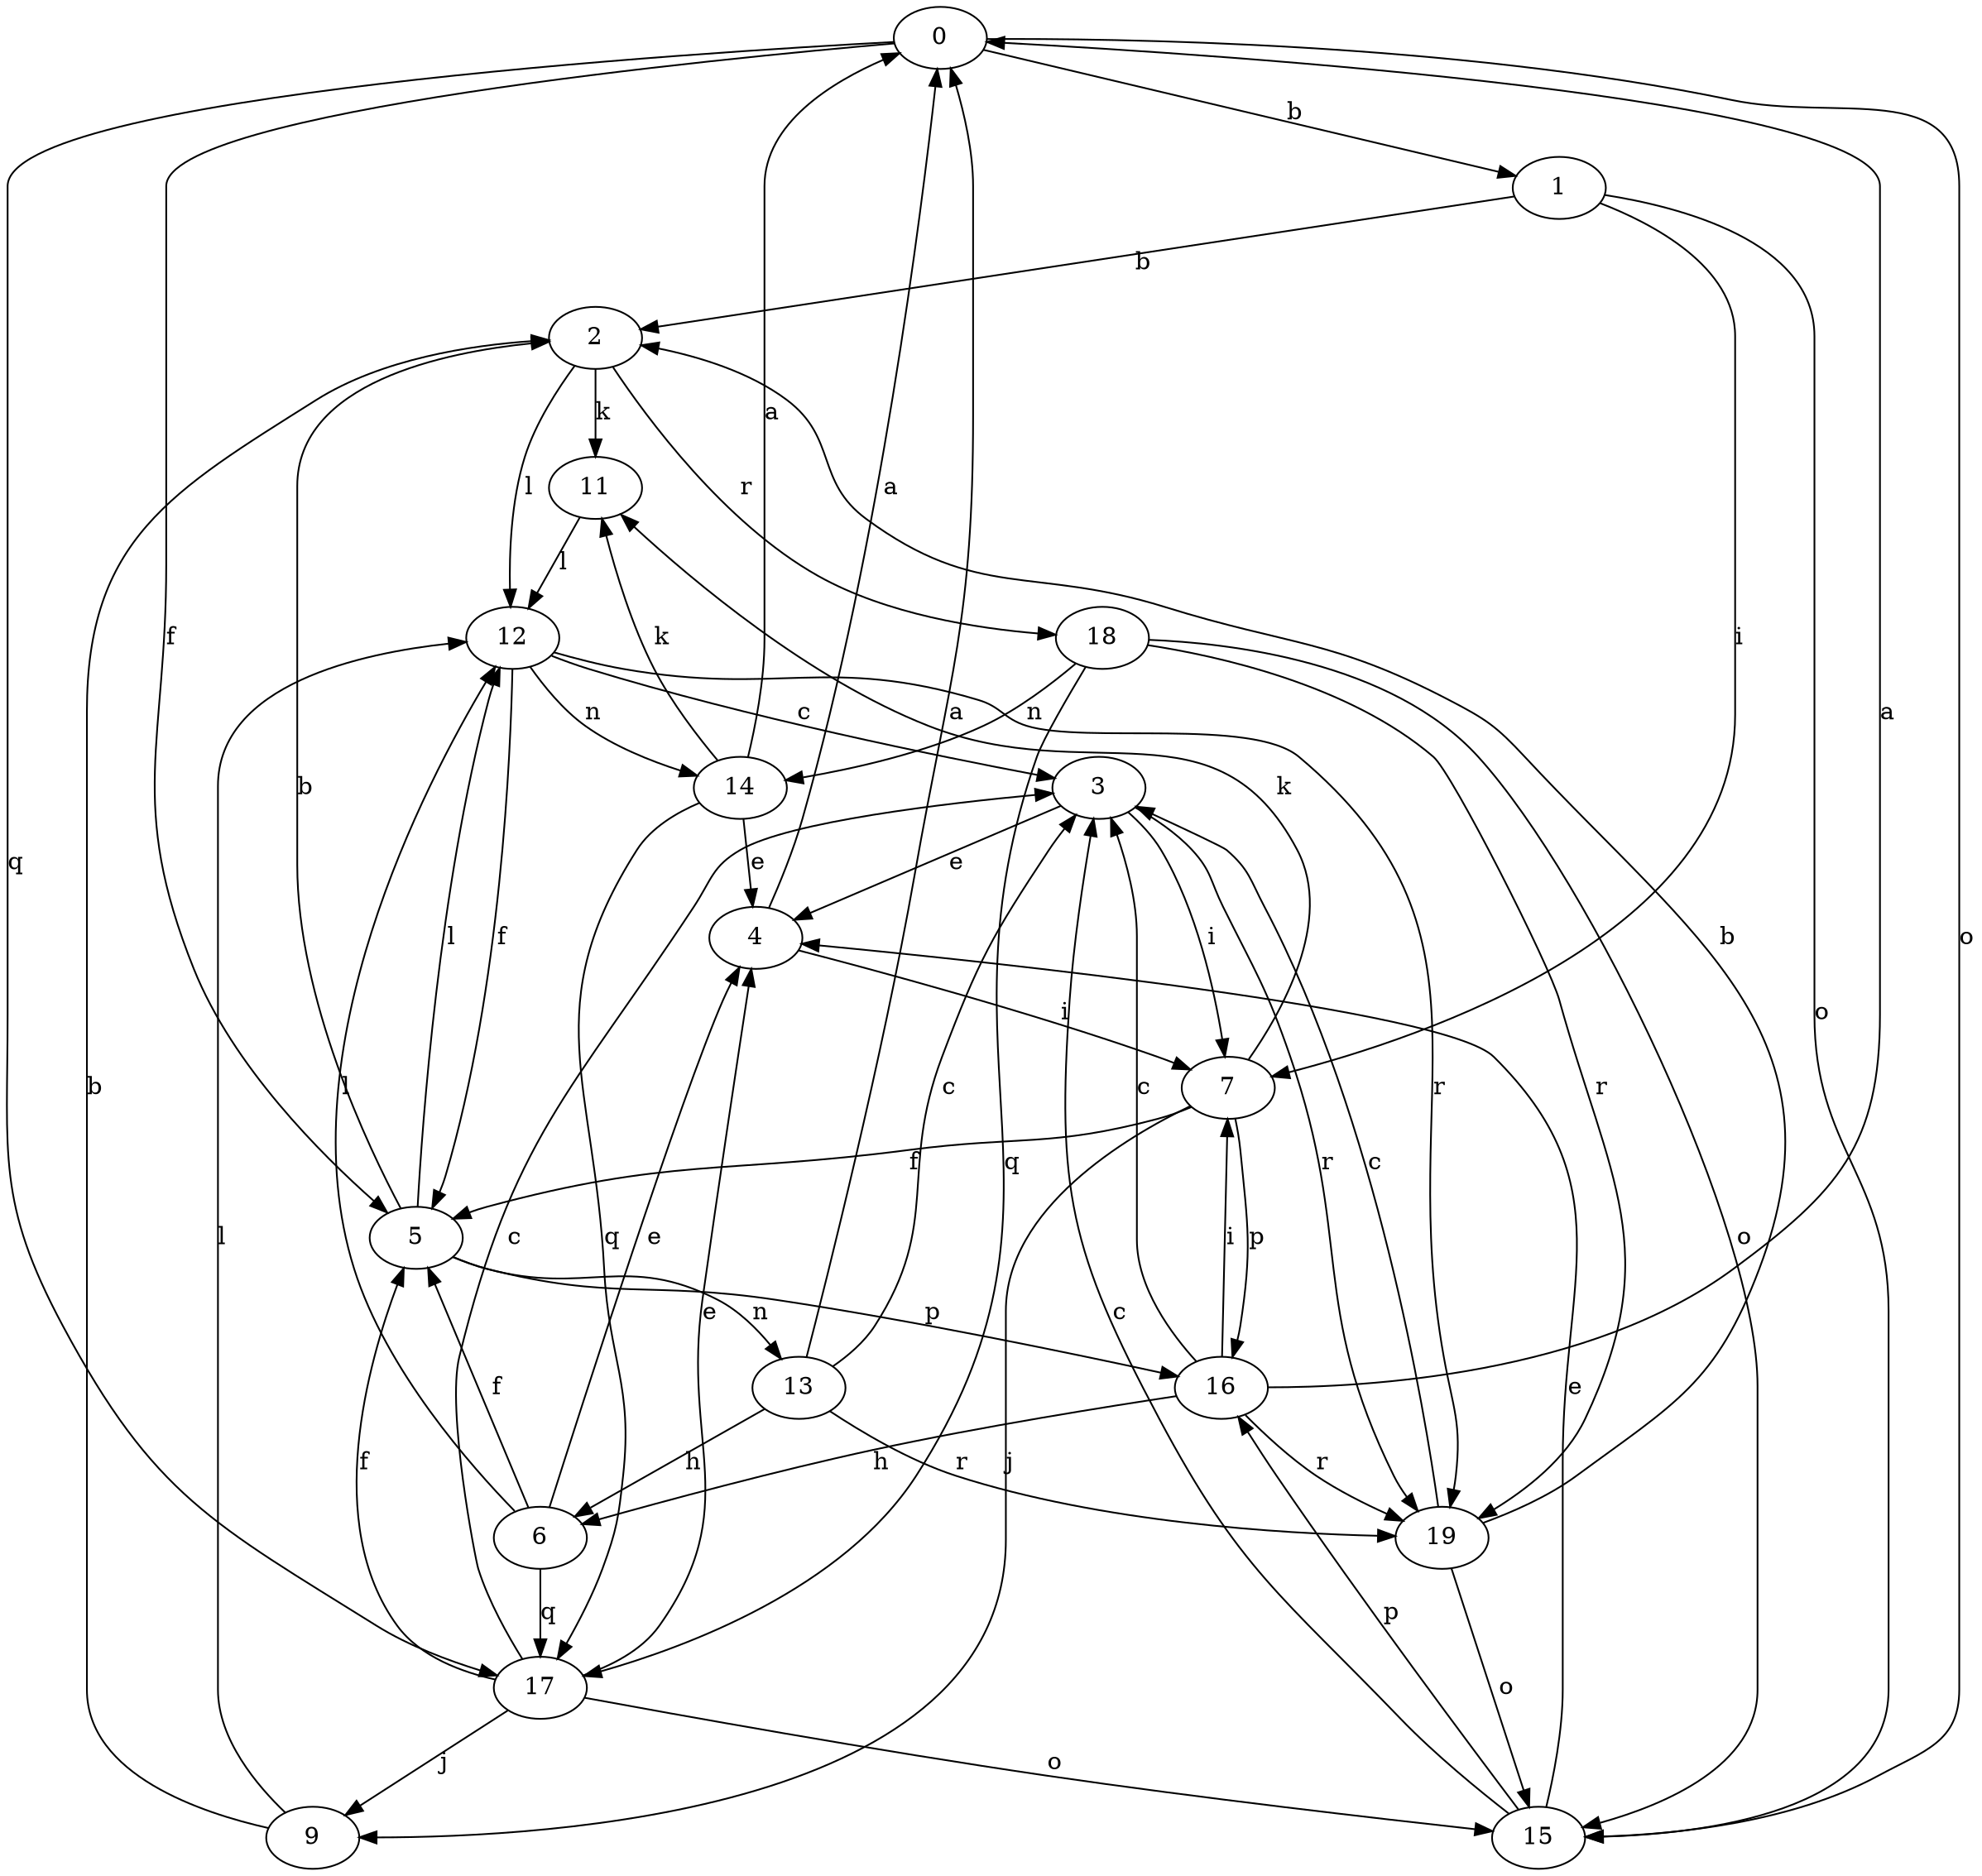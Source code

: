 strict digraph  {
0;
1;
2;
3;
4;
5;
6;
7;
9;
11;
12;
13;
14;
15;
16;
17;
18;
19;
0 -> 1  [label=b];
0 -> 5  [label=f];
0 -> 15  [label=o];
0 -> 17  [label=q];
1 -> 2  [label=b];
1 -> 7  [label=i];
1 -> 15  [label=o];
2 -> 11  [label=k];
2 -> 12  [label=l];
2 -> 18  [label=r];
3 -> 4  [label=e];
3 -> 7  [label=i];
3 -> 19  [label=r];
4 -> 0  [label=a];
4 -> 7  [label=i];
5 -> 2  [label=b];
5 -> 12  [label=l];
5 -> 13  [label=n];
5 -> 16  [label=p];
6 -> 4  [label=e];
6 -> 5  [label=f];
6 -> 12  [label=l];
6 -> 17  [label=q];
7 -> 5  [label=f];
7 -> 9  [label=j];
7 -> 11  [label=k];
7 -> 16  [label=p];
9 -> 2  [label=b];
9 -> 12  [label=l];
11 -> 12  [label=l];
12 -> 3  [label=c];
12 -> 5  [label=f];
12 -> 14  [label=n];
12 -> 19  [label=r];
13 -> 0  [label=a];
13 -> 3  [label=c];
13 -> 6  [label=h];
13 -> 19  [label=r];
14 -> 0  [label=a];
14 -> 4  [label=e];
14 -> 11  [label=k];
14 -> 17  [label=q];
15 -> 3  [label=c];
15 -> 4  [label=e];
15 -> 16  [label=p];
16 -> 0  [label=a];
16 -> 3  [label=c];
16 -> 6  [label=h];
16 -> 7  [label=i];
16 -> 19  [label=r];
17 -> 3  [label=c];
17 -> 4  [label=e];
17 -> 5  [label=f];
17 -> 9  [label=j];
17 -> 15  [label=o];
18 -> 14  [label=n];
18 -> 15  [label=o];
18 -> 17  [label=q];
18 -> 19  [label=r];
19 -> 2  [label=b];
19 -> 3  [label=c];
19 -> 15  [label=o];
}
